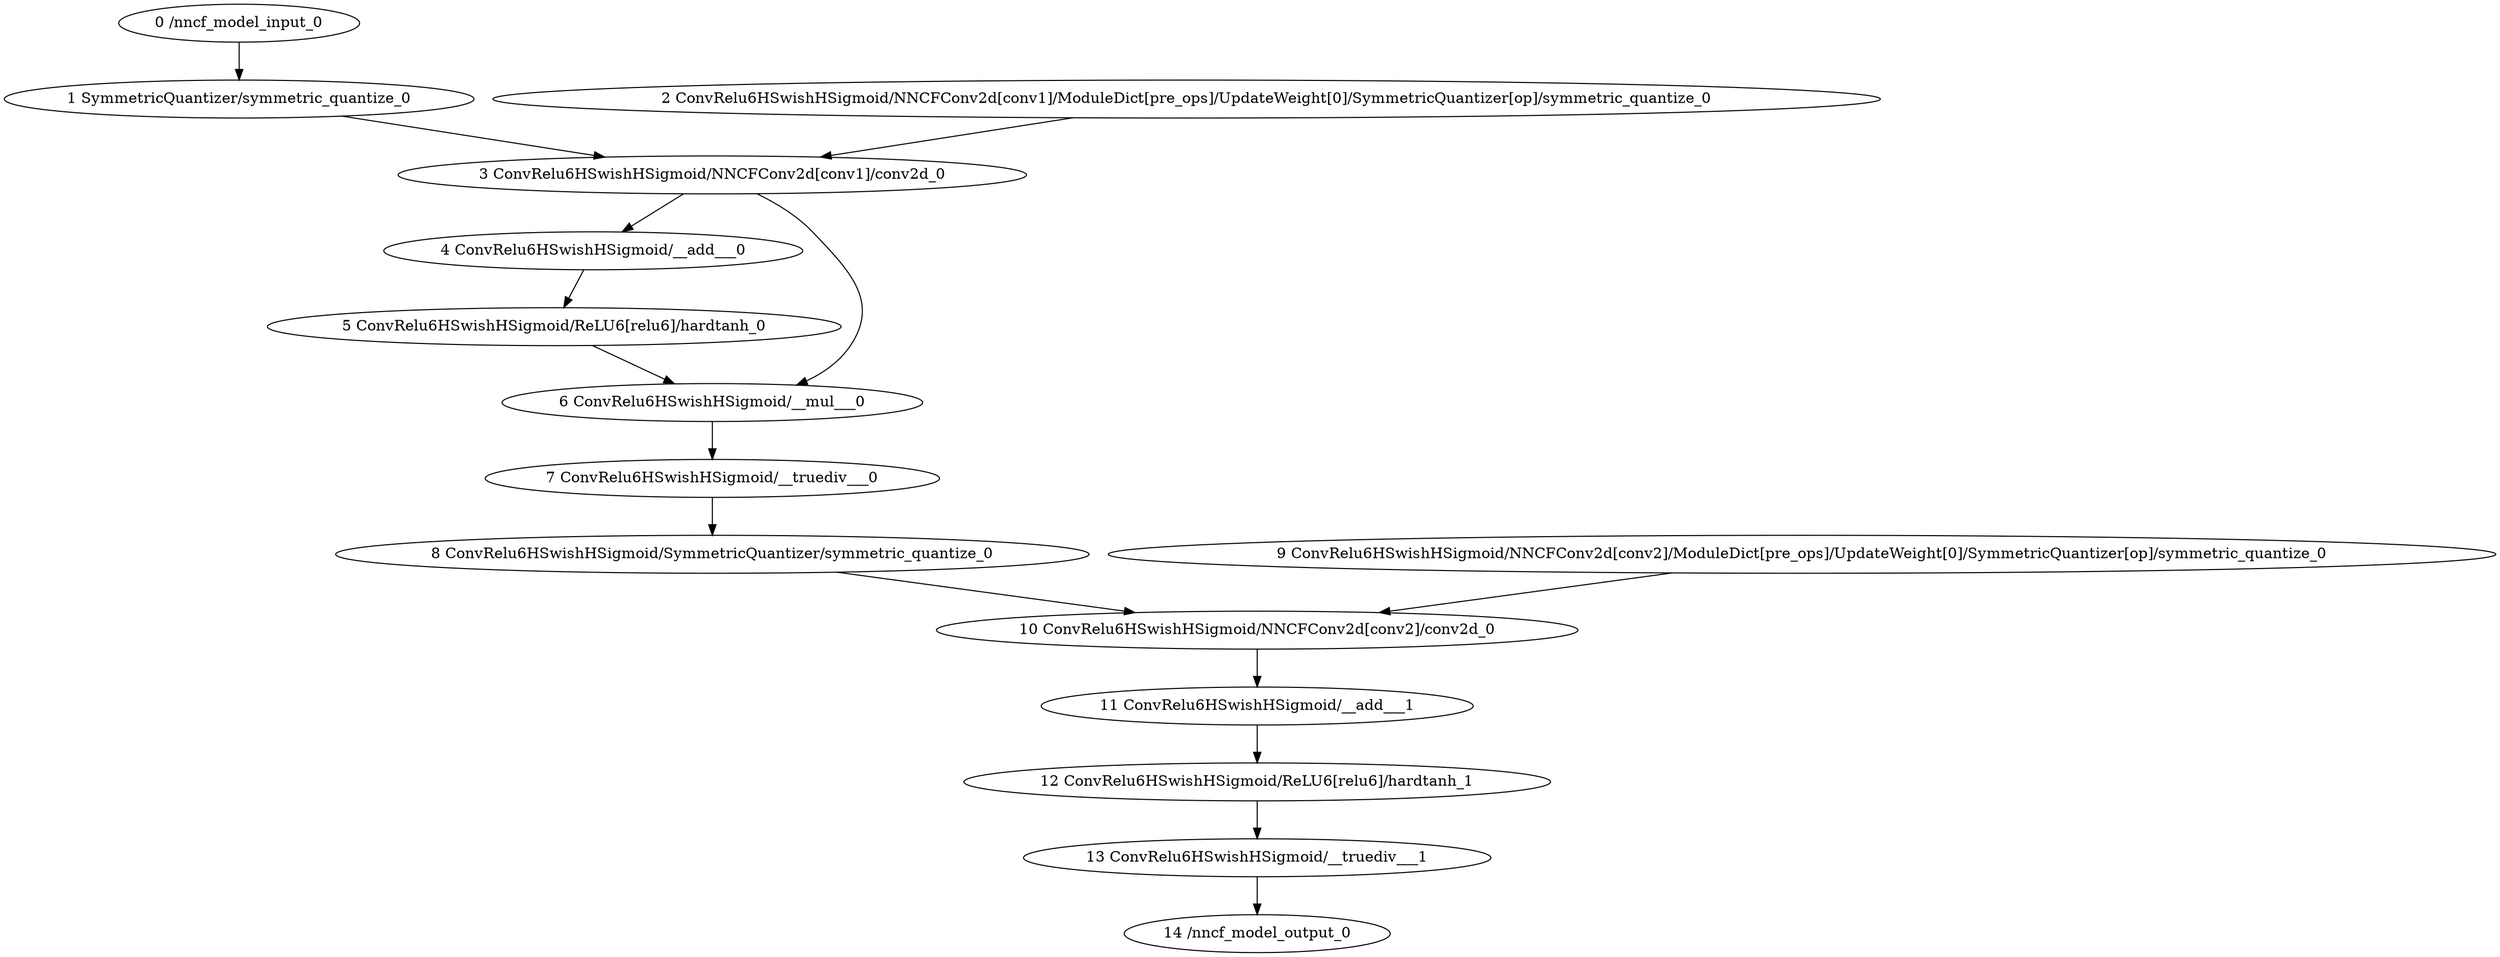 strict digraph  {
"0 /nncf_model_input_0" [id=0, type=nncf_model_input];
"1 SymmetricQuantizer/symmetric_quantize_0" [id=1, type=symmetric_quantize];
"2 ConvRelu6HSwishHSigmoid/NNCFConv2d[conv1]/ModuleDict[pre_ops]/UpdateWeight[0]/SymmetricQuantizer[op]/symmetric_quantize_0" [id=2, type=symmetric_quantize];
"3 ConvRelu6HSwishHSigmoid/NNCFConv2d[conv1]/conv2d_0" [id=3, type=conv2d];
"4 ConvRelu6HSwishHSigmoid/__add___0" [id=4, type=__add__];
"5 ConvRelu6HSwishHSigmoid/ReLU6[relu6]/hardtanh_0" [id=5, type=hardtanh];
"6 ConvRelu6HSwishHSigmoid/__mul___0" [id=6, type=__mul__];
"7 ConvRelu6HSwishHSigmoid/__truediv___0" [id=7, type=__truediv__];
"8 ConvRelu6HSwishHSigmoid/SymmetricQuantizer/symmetric_quantize_0" [id=8, type=symmetric_quantize];
"9 ConvRelu6HSwishHSigmoid/NNCFConv2d[conv2]/ModuleDict[pre_ops]/UpdateWeight[0]/SymmetricQuantizer[op]/symmetric_quantize_0" [id=9, type=symmetric_quantize];
"10 ConvRelu6HSwishHSigmoid/NNCFConv2d[conv2]/conv2d_0" [id=10, type=conv2d];
"11 ConvRelu6HSwishHSigmoid/__add___1" [id=11, type=__add__];
"12 ConvRelu6HSwishHSigmoid/ReLU6[relu6]/hardtanh_1" [id=12, type=hardtanh];
"13 ConvRelu6HSwishHSigmoid/__truediv___1" [id=13, type=__truediv__];
"14 /nncf_model_output_0" [id=14, type=nncf_model_output];
"0 /nncf_model_input_0" -> "1 SymmetricQuantizer/symmetric_quantize_0";
"1 SymmetricQuantizer/symmetric_quantize_0" -> "3 ConvRelu6HSwishHSigmoid/NNCFConv2d[conv1]/conv2d_0";
"2 ConvRelu6HSwishHSigmoid/NNCFConv2d[conv1]/ModuleDict[pre_ops]/UpdateWeight[0]/SymmetricQuantizer[op]/symmetric_quantize_0" -> "3 ConvRelu6HSwishHSigmoid/NNCFConv2d[conv1]/conv2d_0";
"3 ConvRelu6HSwishHSigmoid/NNCFConv2d[conv1]/conv2d_0" -> "4 ConvRelu6HSwishHSigmoid/__add___0";
"3 ConvRelu6HSwishHSigmoid/NNCFConv2d[conv1]/conv2d_0" -> "6 ConvRelu6HSwishHSigmoid/__mul___0";
"4 ConvRelu6HSwishHSigmoid/__add___0" -> "5 ConvRelu6HSwishHSigmoid/ReLU6[relu6]/hardtanh_0";
"5 ConvRelu6HSwishHSigmoid/ReLU6[relu6]/hardtanh_0" -> "6 ConvRelu6HSwishHSigmoid/__mul___0";
"6 ConvRelu6HSwishHSigmoid/__mul___0" -> "7 ConvRelu6HSwishHSigmoid/__truediv___0";
"7 ConvRelu6HSwishHSigmoid/__truediv___0" -> "8 ConvRelu6HSwishHSigmoid/SymmetricQuantizer/symmetric_quantize_0";
"8 ConvRelu6HSwishHSigmoid/SymmetricQuantizer/symmetric_quantize_0" -> "10 ConvRelu6HSwishHSigmoid/NNCFConv2d[conv2]/conv2d_0";
"9 ConvRelu6HSwishHSigmoid/NNCFConv2d[conv2]/ModuleDict[pre_ops]/UpdateWeight[0]/SymmetricQuantizer[op]/symmetric_quantize_0" -> "10 ConvRelu6HSwishHSigmoid/NNCFConv2d[conv2]/conv2d_0";
"10 ConvRelu6HSwishHSigmoid/NNCFConv2d[conv2]/conv2d_0" -> "11 ConvRelu6HSwishHSigmoid/__add___1";
"11 ConvRelu6HSwishHSigmoid/__add___1" -> "12 ConvRelu6HSwishHSigmoid/ReLU6[relu6]/hardtanh_1";
"12 ConvRelu6HSwishHSigmoid/ReLU6[relu6]/hardtanh_1" -> "13 ConvRelu6HSwishHSigmoid/__truediv___1";
"13 ConvRelu6HSwishHSigmoid/__truediv___1" -> "14 /nncf_model_output_0";
}
